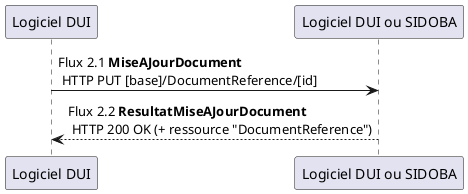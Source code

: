 @startuml

"Logiciel DUI" -> "Logiciel DUI ou SIDOBA" : Flux 2.1 **MiseAJourDocument** \n HTTP PUT [base]/DocumentReference/[id]
"Logiciel DUI" <-- "Logiciel DUI ou SIDOBA" : Flux 2.2 **ResultatMiseAJourDocument** \n HTTP 200 OK (+ ressource "DocumentReference")

@enduml
